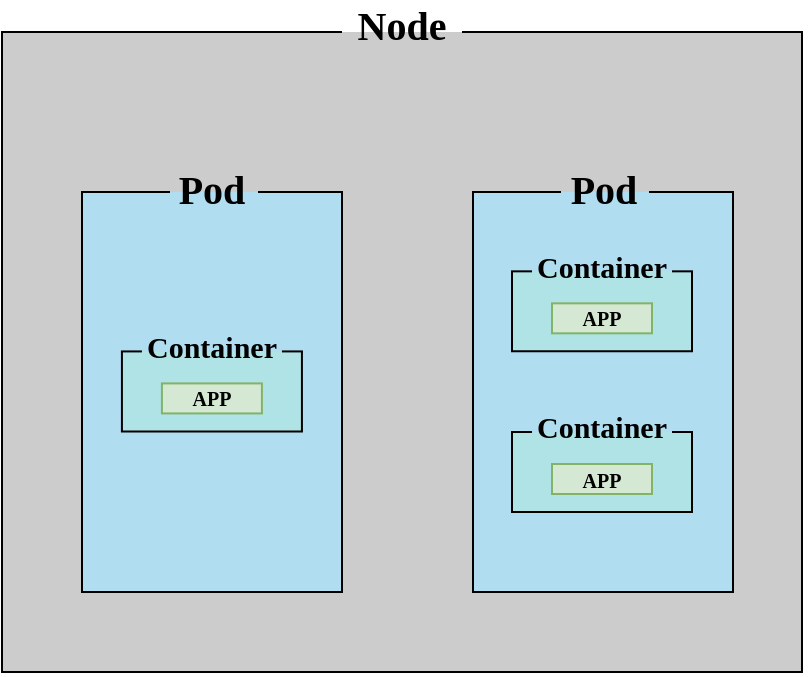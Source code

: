<mxfile version="17.4.5" type="github">
  <diagram id="jWiaDIFcxtbjYrEgSo1J" name="페이지-1">
    <mxGraphModel dx="813" dy="403" grid="1" gridSize="10" guides="1" tooltips="1" connect="1" arrows="1" fold="1" page="1" pageScale="1" pageWidth="827" pageHeight="1169" math="0" shadow="0">
      <root>
        <mxCell id="0" />
        <mxCell id="1" parent="0" />
        <mxCell id="UAB4d3aV1eBXIrBZufvv-1" value="&lt;b&gt;Node&lt;/b&gt;" style="rounded=0;whiteSpace=wrap;html=1;fillColor=#CCCCCC;strokeColor=none;fontSize=20;fontFamily=맑은 고딕;labelPosition=center;verticalLabelPosition=top;align=center;verticalAlign=bottom;spacingBottom=-11;" vertex="1" parent="1">
          <mxGeometry x="80" y="120" width="400" height="320" as="geometry" />
        </mxCell>
        <mxCell id="UAB4d3aV1eBXIrBZufvv-3" value="&lt;b&gt;Pod&lt;/b&gt;" style="rounded=0;whiteSpace=wrap;html=1;fontSize=20;fillColor=#b1ddf0;strokeColor=none;labelPosition=center;verticalLabelPosition=top;align=center;verticalAlign=bottom;spacingBottom=-13;fontFamily=맑은 고딕;" vertex="1" parent="1">
          <mxGeometry x="120" y="200" width="130" height="200" as="geometry" />
        </mxCell>
        <mxCell id="UAB4d3aV1eBXIrBZufvv-33" value="" style="endArrow=none;html=1;rounded=0;fontFamily=맑은 고딕;fontSize=15;fontColor=#000000;strokeColor=#000000;strokeWidth=1;entryX=1;entryY=0;entryDx=0;entryDy=0;exitX=1;exitY=1;exitDx=0;exitDy=0;" edge="1" parent="1" source="UAB4d3aV1eBXIrBZufvv-3" target="UAB4d3aV1eBXIrBZufvv-3">
          <mxGeometry width="50" height="50" relative="1" as="geometry">
            <mxPoint x="209.5" y="400" as="sourcePoint" />
            <mxPoint x="209.5" y="360" as="targetPoint" />
          </mxGeometry>
        </mxCell>
        <mxCell id="UAB4d3aV1eBXIrBZufvv-34" value="" style="endArrow=none;html=1;rounded=0;fontFamily=맑은 고딕;fontSize=15;fontColor=#000000;strokeColor=#000000;strokeWidth=1;exitX=1;exitY=1;exitDx=0;exitDy=0;entryX=0;entryY=1;entryDx=0;entryDy=0;" edge="1" parent="1">
          <mxGeometry width="50" height="50" relative="1" as="geometry">
            <mxPoint x="250.5" y="400" as="sourcePoint" />
            <mxPoint x="119.5" y="400" as="targetPoint" />
          </mxGeometry>
        </mxCell>
        <mxCell id="UAB4d3aV1eBXIrBZufvv-35" value="" style="endArrow=none;html=1;rounded=0;fontFamily=맑은 고딕;fontSize=15;fontColor=#000000;strokeColor=#000000;strokeWidth=1;exitX=0;exitY=0;exitDx=0;exitDy=0;entryX=0;entryY=1;entryDx=0;entryDy=0;" edge="1" parent="1" source="UAB4d3aV1eBXIrBZufvv-3" target="UAB4d3aV1eBXIrBZufvv-3">
          <mxGeometry width="50" height="50" relative="1" as="geometry">
            <mxPoint x="119.5" y="360" as="sourcePoint" />
            <mxPoint x="119.5" y="400" as="targetPoint" />
          </mxGeometry>
        </mxCell>
        <mxCell id="UAB4d3aV1eBXIrBZufvv-36" value="" style="endArrow=none;html=1;rounded=0;fontFamily=맑은 고딕;fontSize=15;fontColor=#000000;strokeColor=#000000;strokeWidth=1;startSize=6;entryX=0;entryY=0;entryDx=0;entryDy=0;exitX=0;exitY=0;exitDx=0;exitDy=0;" edge="1" parent="1">
          <mxGeometry width="50" height="50" relative="1" as="geometry">
            <mxPoint x="119.5" y="200" as="sourcePoint" />
            <mxPoint x="164" y="200" as="targetPoint" />
          </mxGeometry>
        </mxCell>
        <mxCell id="UAB4d3aV1eBXIrBZufvv-38" value="" style="endArrow=none;html=1;rounded=0;fontFamily=맑은 고딕;fontSize=15;fontColor=#000000;strokeColor=#000000;strokeWidth=1;startSize=6;entryX=0;entryY=0;entryDx=0;entryDy=0;" edge="1" parent="1">
          <mxGeometry width="50" height="50" relative="1" as="geometry">
            <mxPoint x="250.5" y="200" as="sourcePoint" />
            <mxPoint x="208" y="200" as="targetPoint" />
          </mxGeometry>
        </mxCell>
        <mxCell id="UAB4d3aV1eBXIrBZufvv-39" value="&lt;font style=&quot;font-size: 15px ; line-height: 1.2&quot;&gt;&lt;b&gt;Container&lt;/b&gt;&lt;/font&gt;" style="rounded=0;whiteSpace=wrap;html=1;fontFamily=맑은 고딕;fontSize=20;fillColor=#b0e3e6;strokeColor=none;verticalAlign=bottom;labelPosition=center;verticalLabelPosition=top;align=center;spacingBottom=-10;labelBackgroundColor=none;glass=0;perimeterSpacing=0;strokeWidth=0;" vertex="1" parent="1">
          <mxGeometry x="139.96" y="279.71" width="90" height="40" as="geometry" />
        </mxCell>
        <mxCell id="UAB4d3aV1eBXIrBZufvv-40" value="APP" style="rounded=0;whiteSpace=wrap;html=1;fontFamily=맑은 고딕;fontSize=10;fillColor=#d5e8d4;strokeColor=#82b366;fontStyle=1" vertex="1" parent="1">
          <mxGeometry x="159.96" y="295.71" width="50" height="15" as="geometry" />
        </mxCell>
        <mxCell id="UAB4d3aV1eBXIrBZufvv-41" value="" style="endArrow=none;html=1;rounded=0;fontFamily=맑은 고딕;fontSize=15;fontColor=#000000;strokeColor=#000000;strokeWidth=1;entryX=1;entryY=0;entryDx=0;entryDy=0;exitX=1;exitY=1;exitDx=0;exitDy=0;" edge="1" parent="1" source="UAB4d3aV1eBXIrBZufvv-39" target="UAB4d3aV1eBXIrBZufvv-39">
          <mxGeometry width="50" height="50" relative="1" as="geometry">
            <mxPoint x="179.96" y="349.71" as="sourcePoint" />
            <mxPoint x="229.96" y="299.71" as="targetPoint" />
          </mxGeometry>
        </mxCell>
        <mxCell id="UAB4d3aV1eBXIrBZufvv-42" value="" style="endArrow=none;html=1;rounded=0;fontFamily=맑은 고딕;fontSize=15;fontColor=#000000;strokeColor=#000000;strokeWidth=1;entryX=0;entryY=1;entryDx=0;entryDy=0;exitX=1;exitY=1;exitDx=0;exitDy=0;" edge="1" parent="1">
          <mxGeometry width="50" height="50" relative="1" as="geometry">
            <mxPoint x="230.46" y="319.71" as="sourcePoint" />
            <mxPoint x="139.46" y="319.71" as="targetPoint" />
          </mxGeometry>
        </mxCell>
        <mxCell id="UAB4d3aV1eBXIrBZufvv-43" value="" style="endArrow=none;html=1;rounded=0;fontFamily=맑은 고딕;fontSize=15;fontColor=#000000;strokeColor=#000000;strokeWidth=1;entryX=0;entryY=1;entryDx=0;entryDy=0;exitX=0;exitY=0;exitDx=0;exitDy=0;" edge="1" parent="1" source="UAB4d3aV1eBXIrBZufvv-39" target="UAB4d3aV1eBXIrBZufvv-39">
          <mxGeometry width="50" height="50" relative="1" as="geometry">
            <mxPoint x="239.96" y="329.71" as="sourcePoint" />
            <mxPoint x="149.96" y="329.71" as="targetPoint" />
          </mxGeometry>
        </mxCell>
        <mxCell id="UAB4d3aV1eBXIrBZufvv-44" value="" style="endArrow=none;html=1;rounded=0;fontFamily=맑은 고딕;fontSize=15;fontColor=#000000;strokeColor=#000000;strokeWidth=1;startSize=6;" edge="1" parent="1">
          <mxGeometry width="50" height="50" relative="1" as="geometry">
            <mxPoint x="139.46" y="279.71" as="sourcePoint" />
            <mxPoint x="149.96" y="279.71" as="targetPoint" />
          </mxGeometry>
        </mxCell>
        <mxCell id="UAB4d3aV1eBXIrBZufvv-45" value="" style="endArrow=none;html=1;rounded=0;fontFamily=맑은 고딕;fontSize=15;fontColor=#000000;strokeColor=#000000;strokeWidth=1;startSize=6;" edge="1" parent="1">
          <mxGeometry width="50" height="50" relative="1" as="geometry">
            <mxPoint x="219.96" y="279.71" as="sourcePoint" />
            <mxPoint x="230.46" y="279.71" as="targetPoint" />
          </mxGeometry>
        </mxCell>
        <mxCell id="UAB4d3aV1eBXIrBZufvv-46" value="&lt;b&gt;Pod&lt;/b&gt;" style="rounded=0;whiteSpace=wrap;html=1;fontSize=20;fillColor=#b1ddf0;strokeColor=none;labelPosition=center;verticalLabelPosition=top;align=center;verticalAlign=bottom;spacingBottom=-13;fontFamily=맑은 고딕;" vertex="1" parent="1">
          <mxGeometry x="315.5" y="200" width="130" height="200" as="geometry" />
        </mxCell>
        <mxCell id="UAB4d3aV1eBXIrBZufvv-47" value="&lt;font style=&quot;font-size: 15px ; line-height: 1.2&quot;&gt;&lt;b&gt;Container&lt;/b&gt;&lt;/font&gt;" style="rounded=0;whiteSpace=wrap;html=1;fontFamily=맑은 고딕;fontSize=20;fillColor=#b0e3e6;strokeColor=none;verticalAlign=bottom;labelPosition=center;verticalLabelPosition=top;align=center;spacingBottom=-10;labelBackgroundColor=none;glass=0;perimeterSpacing=0;strokeWidth=0;" vertex="1" parent="1">
          <mxGeometry x="335" y="320" width="90" height="40" as="geometry" />
        </mxCell>
        <mxCell id="UAB4d3aV1eBXIrBZufvv-48" value="APP" style="rounded=0;whiteSpace=wrap;html=1;fontFamily=맑은 고딕;fontSize=10;fillColor=#d5e8d4;strokeColor=#82b366;fontStyle=1" vertex="1" parent="1">
          <mxGeometry x="355" y="336" width="50" height="15" as="geometry" />
        </mxCell>
        <mxCell id="UAB4d3aV1eBXIrBZufvv-49" value="" style="endArrow=none;html=1;rounded=0;fontFamily=맑은 고딕;fontSize=15;fontColor=#000000;strokeColor=#000000;strokeWidth=1;entryX=1;entryY=0;entryDx=0;entryDy=0;exitX=1;exitY=1;exitDx=0;exitDy=0;" edge="1" parent="1" source="UAB4d3aV1eBXIrBZufvv-47" target="UAB4d3aV1eBXIrBZufvv-47">
          <mxGeometry width="50" height="50" relative="1" as="geometry">
            <mxPoint x="375" y="390" as="sourcePoint" />
            <mxPoint x="425" y="340" as="targetPoint" />
          </mxGeometry>
        </mxCell>
        <mxCell id="UAB4d3aV1eBXIrBZufvv-50" value="" style="endArrow=none;html=1;rounded=0;fontFamily=맑은 고딕;fontSize=15;fontColor=#000000;strokeColor=#000000;strokeWidth=1;entryX=0;entryY=1;entryDx=0;entryDy=0;exitX=1;exitY=1;exitDx=0;exitDy=0;" edge="1" parent="1">
          <mxGeometry width="50" height="50" relative="1" as="geometry">
            <mxPoint x="425.5" y="360" as="sourcePoint" />
            <mxPoint x="334.5" y="360" as="targetPoint" />
          </mxGeometry>
        </mxCell>
        <mxCell id="UAB4d3aV1eBXIrBZufvv-51" value="" style="endArrow=none;html=1;rounded=0;fontFamily=맑은 고딕;fontSize=15;fontColor=#000000;strokeColor=#000000;strokeWidth=1;entryX=0;entryY=1;entryDx=0;entryDy=0;exitX=0;exitY=0;exitDx=0;exitDy=0;" edge="1" parent="1" source="UAB4d3aV1eBXIrBZufvv-47" target="UAB4d3aV1eBXIrBZufvv-47">
          <mxGeometry width="50" height="50" relative="1" as="geometry">
            <mxPoint x="435" y="370" as="sourcePoint" />
            <mxPoint x="345" y="370" as="targetPoint" />
          </mxGeometry>
        </mxCell>
        <mxCell id="UAB4d3aV1eBXIrBZufvv-52" value="" style="endArrow=none;html=1;rounded=0;fontFamily=맑은 고딕;fontSize=15;fontColor=#000000;strokeColor=#000000;strokeWidth=1;startSize=6;" edge="1" parent="1">
          <mxGeometry width="50" height="50" relative="1" as="geometry">
            <mxPoint x="334.5" y="320" as="sourcePoint" />
            <mxPoint x="345" y="320" as="targetPoint" />
          </mxGeometry>
        </mxCell>
        <mxCell id="UAB4d3aV1eBXIrBZufvv-53" value="" style="endArrow=none;html=1;rounded=0;fontFamily=맑은 고딕;fontSize=15;fontColor=#000000;strokeColor=#000000;strokeWidth=1;startSize=6;" edge="1" parent="1">
          <mxGeometry width="50" height="50" relative="1" as="geometry">
            <mxPoint x="415" y="320" as="sourcePoint" />
            <mxPoint x="425.5" y="320" as="targetPoint" />
          </mxGeometry>
        </mxCell>
        <mxCell id="UAB4d3aV1eBXIrBZufvv-54" value="" style="endArrow=none;html=1;rounded=0;fontFamily=맑은 고딕;fontSize=15;fontColor=#000000;strokeColor=#000000;strokeWidth=1;entryX=1;entryY=0;entryDx=0;entryDy=0;exitX=1;exitY=1;exitDx=0;exitDy=0;" edge="1" parent="1" source="UAB4d3aV1eBXIrBZufvv-46" target="UAB4d3aV1eBXIrBZufvv-46">
          <mxGeometry width="50" height="50" relative="1" as="geometry">
            <mxPoint x="405" y="400" as="sourcePoint" />
            <mxPoint x="405" y="360" as="targetPoint" />
          </mxGeometry>
        </mxCell>
        <mxCell id="UAB4d3aV1eBXIrBZufvv-55" value="" style="endArrow=none;html=1;rounded=0;fontFamily=맑은 고딕;fontSize=15;fontColor=#000000;strokeColor=#000000;strokeWidth=1;exitX=1;exitY=1;exitDx=0;exitDy=0;entryX=0;entryY=1;entryDx=0;entryDy=0;" edge="1" parent="1">
          <mxGeometry width="50" height="50" relative="1" as="geometry">
            <mxPoint x="446" y="400" as="sourcePoint" />
            <mxPoint x="315" y="400" as="targetPoint" />
          </mxGeometry>
        </mxCell>
        <mxCell id="UAB4d3aV1eBXIrBZufvv-56" value="" style="endArrow=none;html=1;rounded=0;fontFamily=맑은 고딕;fontSize=15;fontColor=#000000;strokeColor=#000000;strokeWidth=1;exitX=0;exitY=0;exitDx=0;exitDy=0;entryX=0;entryY=1;entryDx=0;entryDy=0;" edge="1" parent="1" source="UAB4d3aV1eBXIrBZufvv-46" target="UAB4d3aV1eBXIrBZufvv-46">
          <mxGeometry width="50" height="50" relative="1" as="geometry">
            <mxPoint x="315" y="360" as="sourcePoint" />
            <mxPoint x="315" y="400" as="targetPoint" />
          </mxGeometry>
        </mxCell>
        <mxCell id="UAB4d3aV1eBXIrBZufvv-57" value="" style="endArrow=none;html=1;rounded=0;fontFamily=맑은 고딕;fontSize=15;fontColor=#000000;strokeColor=#000000;strokeWidth=1;startSize=6;entryX=0;entryY=0;entryDx=0;entryDy=0;exitX=0;exitY=0;exitDx=0;exitDy=0;" edge="1" parent="1">
          <mxGeometry width="50" height="50" relative="1" as="geometry">
            <mxPoint x="315" y="200" as="sourcePoint" />
            <mxPoint x="359.5" y="200" as="targetPoint" />
            <Array as="points">
              <mxPoint x="330" y="200" />
            </Array>
          </mxGeometry>
        </mxCell>
        <mxCell id="UAB4d3aV1eBXIrBZufvv-58" value="" style="endArrow=none;html=1;rounded=0;fontFamily=맑은 고딕;fontSize=15;fontColor=#000000;strokeColor=#000000;strokeWidth=1;startSize=6;entryX=0;entryY=0;entryDx=0;entryDy=0;" edge="1" parent="1">
          <mxGeometry width="50" height="50" relative="1" as="geometry">
            <mxPoint x="446" y="200" as="sourcePoint" />
            <mxPoint x="403.5" y="200" as="targetPoint" />
          </mxGeometry>
        </mxCell>
        <mxCell id="UAB4d3aV1eBXIrBZufvv-59" value="&lt;font style=&quot;font-size: 15px ; line-height: 1.2&quot;&gt;&lt;b&gt;Container&lt;/b&gt;&lt;/font&gt;" style="rounded=0;whiteSpace=wrap;html=1;fontFamily=맑은 고딕;fontSize=20;fillColor=#b0e3e6;strokeColor=none;verticalAlign=bottom;labelPosition=center;verticalLabelPosition=top;align=center;spacingBottom=-10;labelBackgroundColor=none;glass=0;perimeterSpacing=0;strokeWidth=0;" vertex="1" parent="1">
          <mxGeometry x="335" y="239.67" width="90" height="40" as="geometry" />
        </mxCell>
        <mxCell id="UAB4d3aV1eBXIrBZufvv-60" value="APP" style="rounded=0;whiteSpace=wrap;html=1;fontFamily=맑은 고딕;fontSize=10;fillColor=#d5e8d4;strokeColor=#82b366;fontStyle=1" vertex="1" parent="1">
          <mxGeometry x="355" y="255.67" width="50" height="15" as="geometry" />
        </mxCell>
        <mxCell id="UAB4d3aV1eBXIrBZufvv-61" value="" style="endArrow=none;html=1;rounded=0;fontFamily=맑은 고딕;fontSize=15;fontColor=#000000;strokeColor=#000000;strokeWidth=1;entryX=1;entryY=0;entryDx=0;entryDy=0;exitX=1;exitY=1;exitDx=0;exitDy=0;" edge="1" parent="1" source="UAB4d3aV1eBXIrBZufvv-59" target="UAB4d3aV1eBXIrBZufvv-59">
          <mxGeometry width="50" height="50" relative="1" as="geometry">
            <mxPoint x="375" y="309.67" as="sourcePoint" />
            <mxPoint x="425" y="259.67" as="targetPoint" />
          </mxGeometry>
        </mxCell>
        <mxCell id="UAB4d3aV1eBXIrBZufvv-62" value="" style="endArrow=none;html=1;rounded=0;fontFamily=맑은 고딕;fontSize=15;fontColor=#000000;strokeColor=#000000;strokeWidth=1;entryX=0;entryY=1;entryDx=0;entryDy=0;exitX=1;exitY=1;exitDx=0;exitDy=0;" edge="1" parent="1">
          <mxGeometry width="50" height="50" relative="1" as="geometry">
            <mxPoint x="425.5" y="279.67" as="sourcePoint" />
            <mxPoint x="334.5" y="279.67" as="targetPoint" />
          </mxGeometry>
        </mxCell>
        <mxCell id="UAB4d3aV1eBXIrBZufvv-63" value="" style="endArrow=none;html=1;rounded=0;fontFamily=맑은 고딕;fontSize=15;fontColor=#000000;strokeColor=#000000;strokeWidth=1;entryX=0;entryY=1;entryDx=0;entryDy=0;exitX=0;exitY=0;exitDx=0;exitDy=0;" edge="1" parent="1" source="UAB4d3aV1eBXIrBZufvv-59" target="UAB4d3aV1eBXIrBZufvv-59">
          <mxGeometry width="50" height="50" relative="1" as="geometry">
            <mxPoint x="435" y="289.67" as="sourcePoint" />
            <mxPoint x="345" y="289.67" as="targetPoint" />
          </mxGeometry>
        </mxCell>
        <mxCell id="UAB4d3aV1eBXIrBZufvv-64" value="" style="endArrow=none;html=1;rounded=0;fontFamily=맑은 고딕;fontSize=15;fontColor=#000000;strokeColor=#000000;strokeWidth=1;startSize=6;" edge="1" parent="1">
          <mxGeometry width="50" height="50" relative="1" as="geometry">
            <mxPoint x="334.5" y="239.67" as="sourcePoint" />
            <mxPoint x="345" y="239.67" as="targetPoint" />
          </mxGeometry>
        </mxCell>
        <mxCell id="UAB4d3aV1eBXIrBZufvv-65" value="" style="endArrow=none;html=1;rounded=0;fontFamily=맑은 고딕;fontSize=15;fontColor=#000000;strokeColor=#000000;strokeWidth=1;startSize=6;" edge="1" parent="1">
          <mxGeometry width="50" height="50" relative="1" as="geometry">
            <mxPoint x="415" y="239.67" as="sourcePoint" />
            <mxPoint x="425.5" y="239.67" as="targetPoint" />
          </mxGeometry>
        </mxCell>
        <mxCell id="UAB4d3aV1eBXIrBZufvv-66" value="" style="endArrow=none;html=1;rounded=0;fontFamily=맑은 고딕;fontSize=20;fontColor=#000000;startSize=6;strokeColor=#000000;strokeWidth=1;entryX=0;entryY=0;entryDx=0;entryDy=0;exitX=0;exitY=1;exitDx=0;exitDy=0;" edge="1" parent="1" source="UAB4d3aV1eBXIrBZufvv-1" target="UAB4d3aV1eBXIrBZufvv-1">
          <mxGeometry width="50" height="50" relative="1" as="geometry">
            <mxPoint x="200" y="280" as="sourcePoint" />
            <mxPoint x="250" y="230" as="targetPoint" />
          </mxGeometry>
        </mxCell>
        <mxCell id="UAB4d3aV1eBXIrBZufvv-67" value="" style="endArrow=none;html=1;rounded=0;fontFamily=맑은 고딕;fontSize=20;fontColor=#000000;startSize=6;strokeColor=#000000;strokeWidth=1;entryX=1;entryY=0;entryDx=0;entryDy=0;exitX=1;exitY=1;exitDx=0;exitDy=0;" edge="1" parent="1" source="UAB4d3aV1eBXIrBZufvv-1" target="UAB4d3aV1eBXIrBZufvv-1">
          <mxGeometry width="50" height="50" relative="1" as="geometry">
            <mxPoint x="200" y="280" as="sourcePoint" />
            <mxPoint x="250" y="230" as="targetPoint" />
          </mxGeometry>
        </mxCell>
        <mxCell id="UAB4d3aV1eBXIrBZufvv-68" value="" style="endArrow=none;html=1;rounded=0;fontFamily=맑은 고딕;fontSize=20;fontColor=#000000;startSize=6;strokeColor=#000000;strokeWidth=1;exitX=0;exitY=1;exitDx=0;exitDy=0;entryX=1;entryY=1;entryDx=0;entryDy=0;" edge="1" parent="1">
          <mxGeometry width="50" height="50" relative="1" as="geometry">
            <mxPoint x="79.5" y="440" as="sourcePoint" />
            <mxPoint x="480.5" y="440" as="targetPoint" />
          </mxGeometry>
        </mxCell>
        <mxCell id="UAB4d3aV1eBXIrBZufvv-69" value="" style="endArrow=none;html=1;rounded=0;fontFamily=맑은 고딕;fontSize=20;fontColor=#000000;startSize=6;strokeColor=#000000;strokeWidth=1;exitX=0.75;exitY=0;exitDx=0;exitDy=0;entryX=1;entryY=0;entryDx=0;entryDy=0;" edge="1" parent="1">
          <mxGeometry width="50" height="50" relative="1" as="geometry">
            <mxPoint x="310" y="120" as="sourcePoint" />
            <mxPoint x="480.5" y="120" as="targetPoint" />
          </mxGeometry>
        </mxCell>
        <mxCell id="UAB4d3aV1eBXIrBZufvv-70" value="" style="endArrow=none;html=1;rounded=0;fontFamily=맑은 고딕;fontSize=20;fontColor=#000000;startSize=6;strokeColor=#000000;strokeWidth=1;exitX=0.25;exitY=0;exitDx=0;exitDy=0;entryX=0;entryY=0;entryDx=0;entryDy=0;" edge="1" parent="1">
          <mxGeometry width="50" height="50" relative="1" as="geometry">
            <mxPoint x="250" y="120" as="sourcePoint" />
            <mxPoint x="79.5" y="120" as="targetPoint" />
          </mxGeometry>
        </mxCell>
      </root>
    </mxGraphModel>
  </diagram>
</mxfile>
